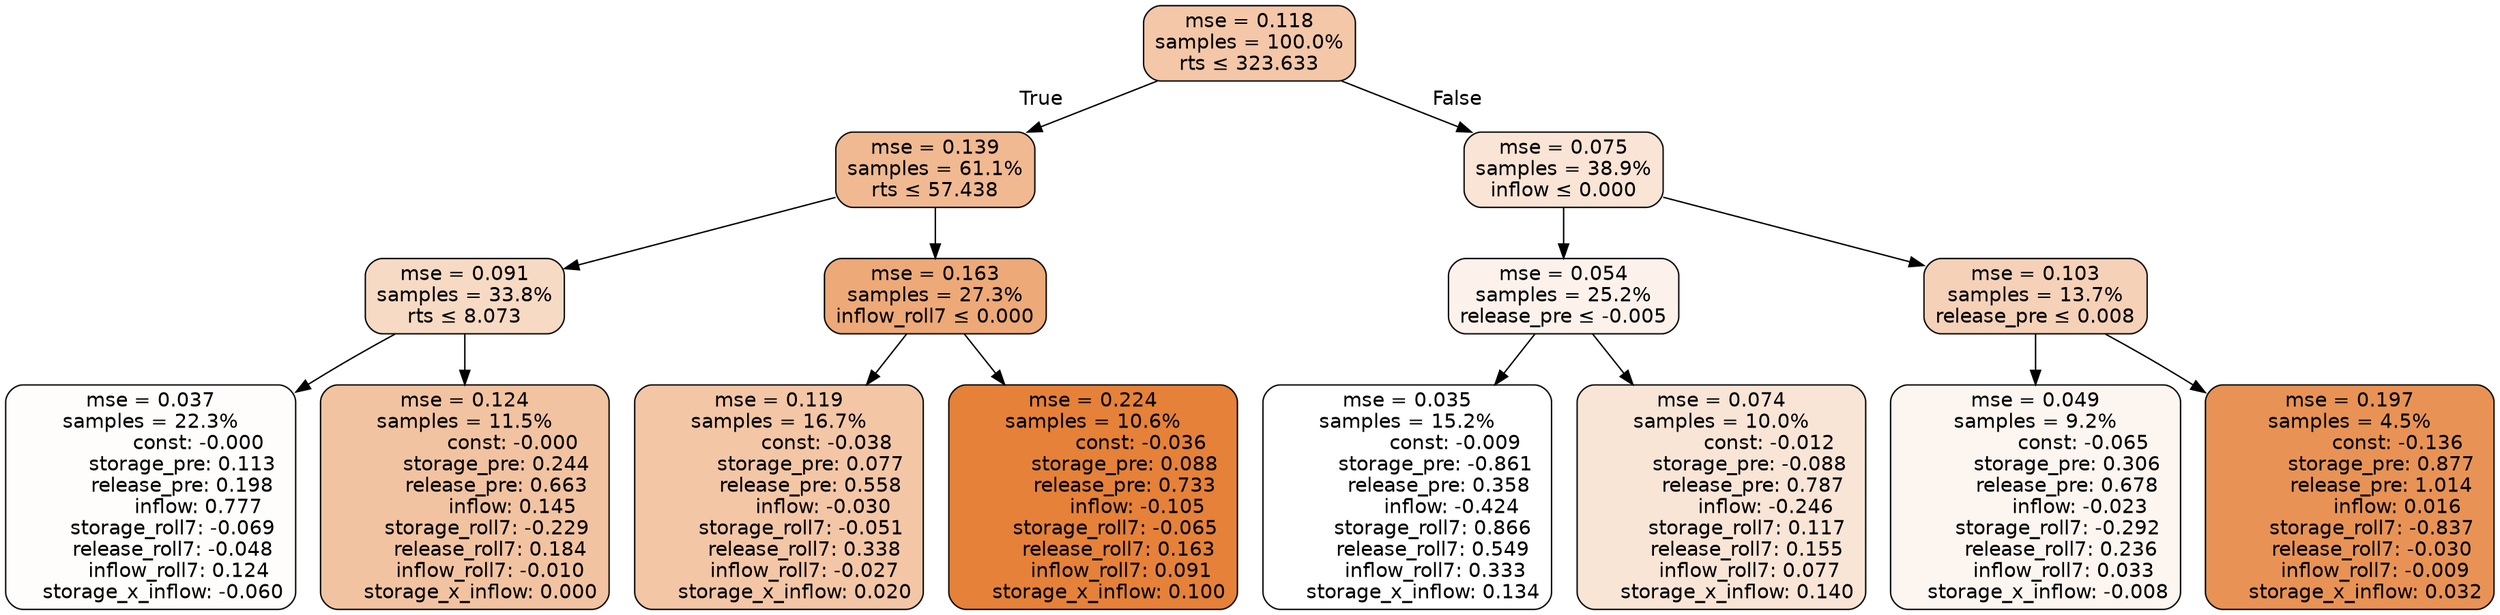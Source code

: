 digraph tree {
bgcolor="transparent"
node [shape=rectangle, style="filled, rounded", color="black", fontname=helvetica] ;
edge [fontname=helvetica] ;
	"0" [label="mse = 0.118
samples = 100.0%
rts &le; 323.633", fillcolor="#f3c7a8"]
	"1" [label="mse = 0.139
samples = 61.1%
rts &le; 57.438", fillcolor="#f0b991"]
	"2" [label="mse = 0.091
samples = 33.8%
rts &le; 8.073", fillcolor="#f7dac4"]
	"3" [label="mse = 0.037
samples = 22.3%
               const: -0.000
          storage_pre: 0.113
          release_pre: 0.198
               inflow: 0.777
       storage_roll7: -0.069
       release_roll7: -0.048
         inflow_roll7: 0.124
    storage_x_inflow: -0.060", fillcolor="#fefdfc"]
	"4" [label="mse = 0.124
samples = 11.5%
               const: -0.000
          storage_pre: 0.244
          release_pre: 0.663
               inflow: 0.145
       storage_roll7: -0.229
        release_roll7: 0.184
        inflow_roll7: -0.010
     storage_x_inflow: 0.000", fillcolor="#f2c3a1"]
	"5" [label="mse = 0.163
samples = 27.3%
inflow_roll7 &le; 0.000", fillcolor="#eda978"]
	"6" [label="mse = 0.119
samples = 16.7%
               const: -0.038
          storage_pre: 0.077
          release_pre: 0.558
              inflow: -0.030
       storage_roll7: -0.051
        release_roll7: 0.338
        inflow_roll7: -0.027
     storage_x_inflow: 0.020", fillcolor="#f3c6a6"]
	"7" [label="mse = 0.224
samples = 10.6%
               const: -0.036
          storage_pre: 0.088
          release_pre: 0.733
              inflow: -0.105
       storage_roll7: -0.065
        release_roll7: 0.163
         inflow_roll7: 0.091
     storage_x_inflow: 0.100", fillcolor="#e58139"]
	"8" [label="mse = 0.075
samples = 38.9%
inflow &le; 0.000", fillcolor="#f9e4d5"]
	"9" [label="mse = 0.054
samples = 25.2%
release_pre &le; -0.005", fillcolor="#fcf2eb"]
	"10" [label="mse = 0.035
samples = 15.2%
               const: -0.009
         storage_pre: -0.861
          release_pre: 0.358
              inflow: -0.424
        storage_roll7: 0.866
        release_roll7: 0.549
         inflow_roll7: 0.333
     storage_x_inflow: 0.134", fillcolor="#ffffff"]
	"11" [label="mse = 0.074
samples = 10.0%
               const: -0.012
         storage_pre: -0.088
          release_pre: 0.787
              inflow: -0.246
        storage_roll7: 0.117
        release_roll7: 0.155
         inflow_roll7: 0.077
     storage_x_inflow: 0.140", fillcolor="#f9e5d6"]
	"12" [label="mse = 0.103
samples = 13.7%
release_pre &le; 0.008", fillcolor="#f5d1b8"]
	"13" [label="mse = 0.049
samples = 9.2%
               const: -0.065
          storage_pre: 0.306
          release_pre: 0.678
              inflow: -0.023
       storage_roll7: -0.292
        release_roll7: 0.236
         inflow_roll7: 0.033
    storage_x_inflow: -0.008", fillcolor="#fdf5f0"]
	"14" [label="mse = 0.197
samples = 4.5%
               const: -0.136
          storage_pre: 0.877
          release_pre: 1.014
               inflow: 0.016
       storage_roll7: -0.837
       release_roll7: -0.030
        inflow_roll7: -0.009
     storage_x_inflow: 0.032", fillcolor="#e89355"]

	"0" -> "1" [labeldistance=2.5, labelangle=45, headlabel="True"]
	"1" -> "2"
	"2" -> "3"
	"2" -> "4"
	"1" -> "5"
	"5" -> "6"
	"5" -> "7"
	"0" -> "8" [labeldistance=2.5, labelangle=-45, headlabel="False"]
	"8" -> "9"
	"9" -> "10"
	"9" -> "11"
	"8" -> "12"
	"12" -> "13"
	"12" -> "14"
}